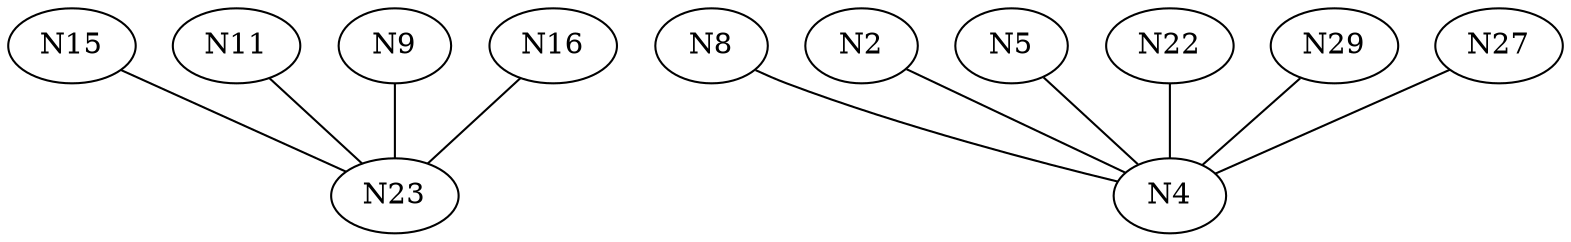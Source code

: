 Graph G {
	N15--N23[weight=9];
	N8--N4[weight=94];
	N2--N4[weight=70];
	N5--N4[weight=24];
	N22--N4[weight=82];
	N11--N23[weight=92];
	N29--N4[weight=87];
	N27--N4[weight=77];
	N9--N23[weight=73];
	N16--N23[weight=38];
}